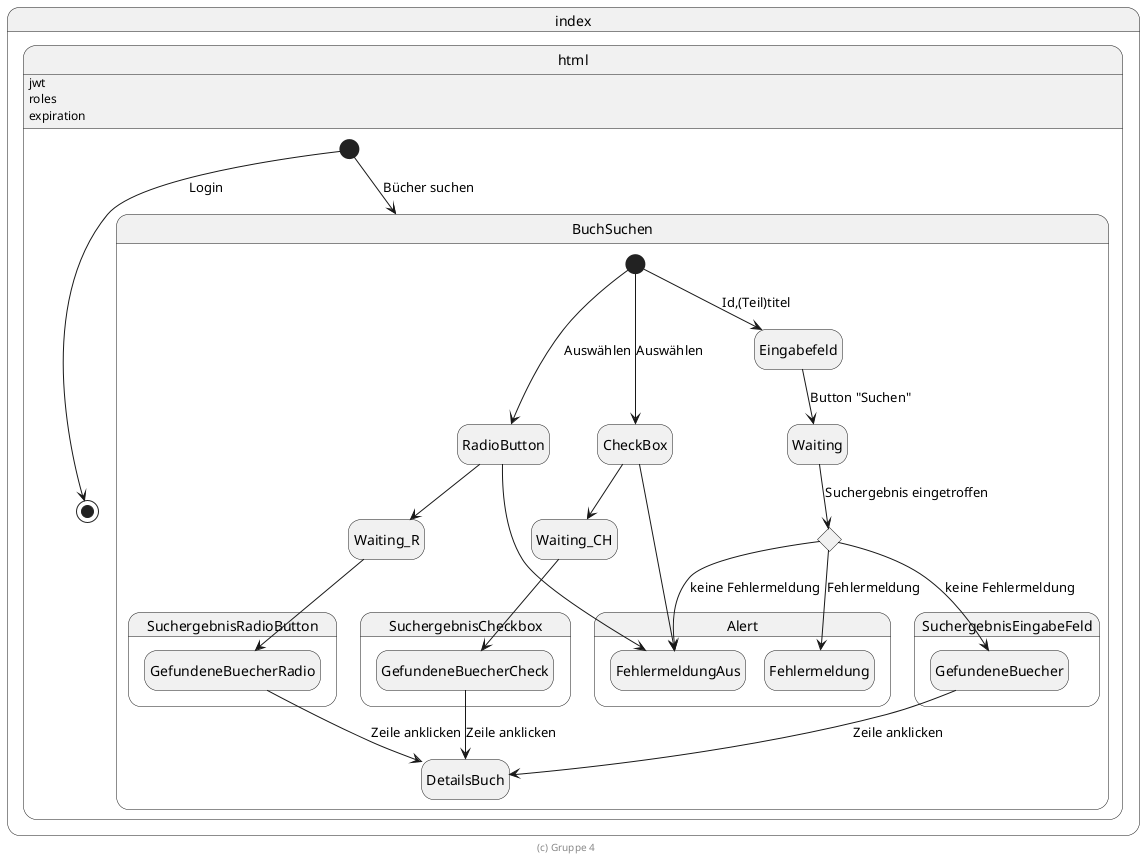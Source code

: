 @startuml Zustandsdiagramm

hide empty description

state index.html {
    index.html: jwt
    index.html: roles
    index.html: expiration

    [*] --> [*]: Login
    [*] --> BuchSuchen: Bücher suchen

    state BuchSuchen {
        [*] --> Eingabefeld: Id,(Teil)titel
        Eingabefeld --> Waiting : Button "Suchen"
        state SuchergebnisEingabe <<choice>>
        Waiting --> SuchergebnisEingabe: Suchergebnis eingetroffen

        state SuchergebnisEingabeFeld {
            SuchergebnisEingabe --> GefundeneBuecher: keine Fehlermeldung
        }

        state Alert {
            SuchergebnisEingabe --> Fehlermeldung: Fehlermeldung
             SuchergebnisEingabe --> FehlermeldungAus: keine Fehlermeldung
        }

        [*] -right--> RadioButton: Auswählen
        RadioButton --> Waiting_R
        state SuchergebnisRadioButton {
            Waiting_R --> GefundeneBuecherRadio
        }

        state Alert {
            RadioButton --> FehlermeldungAus
        }

        [*] --> CheckBox: Auswählen
        CheckBox --> Waiting_CH

        state SuchergebnisCheckbox {
            Waiting_CH --> GefundeneBuecherCheck
        }

        state Alert {
            CheckBox --> FehlermeldungAus
        }

         GefundeneBuecher -down-> DetailsBuch: Zeile anklicken
         GefundeneBuecherRadio -down-> DetailsBuch: Zeile anklicken
         GefundeneBuecherCheck -down-> DetailsBuch: Zeile anklicken
    }
}

footer (c) Gruppe 4

@enduml
